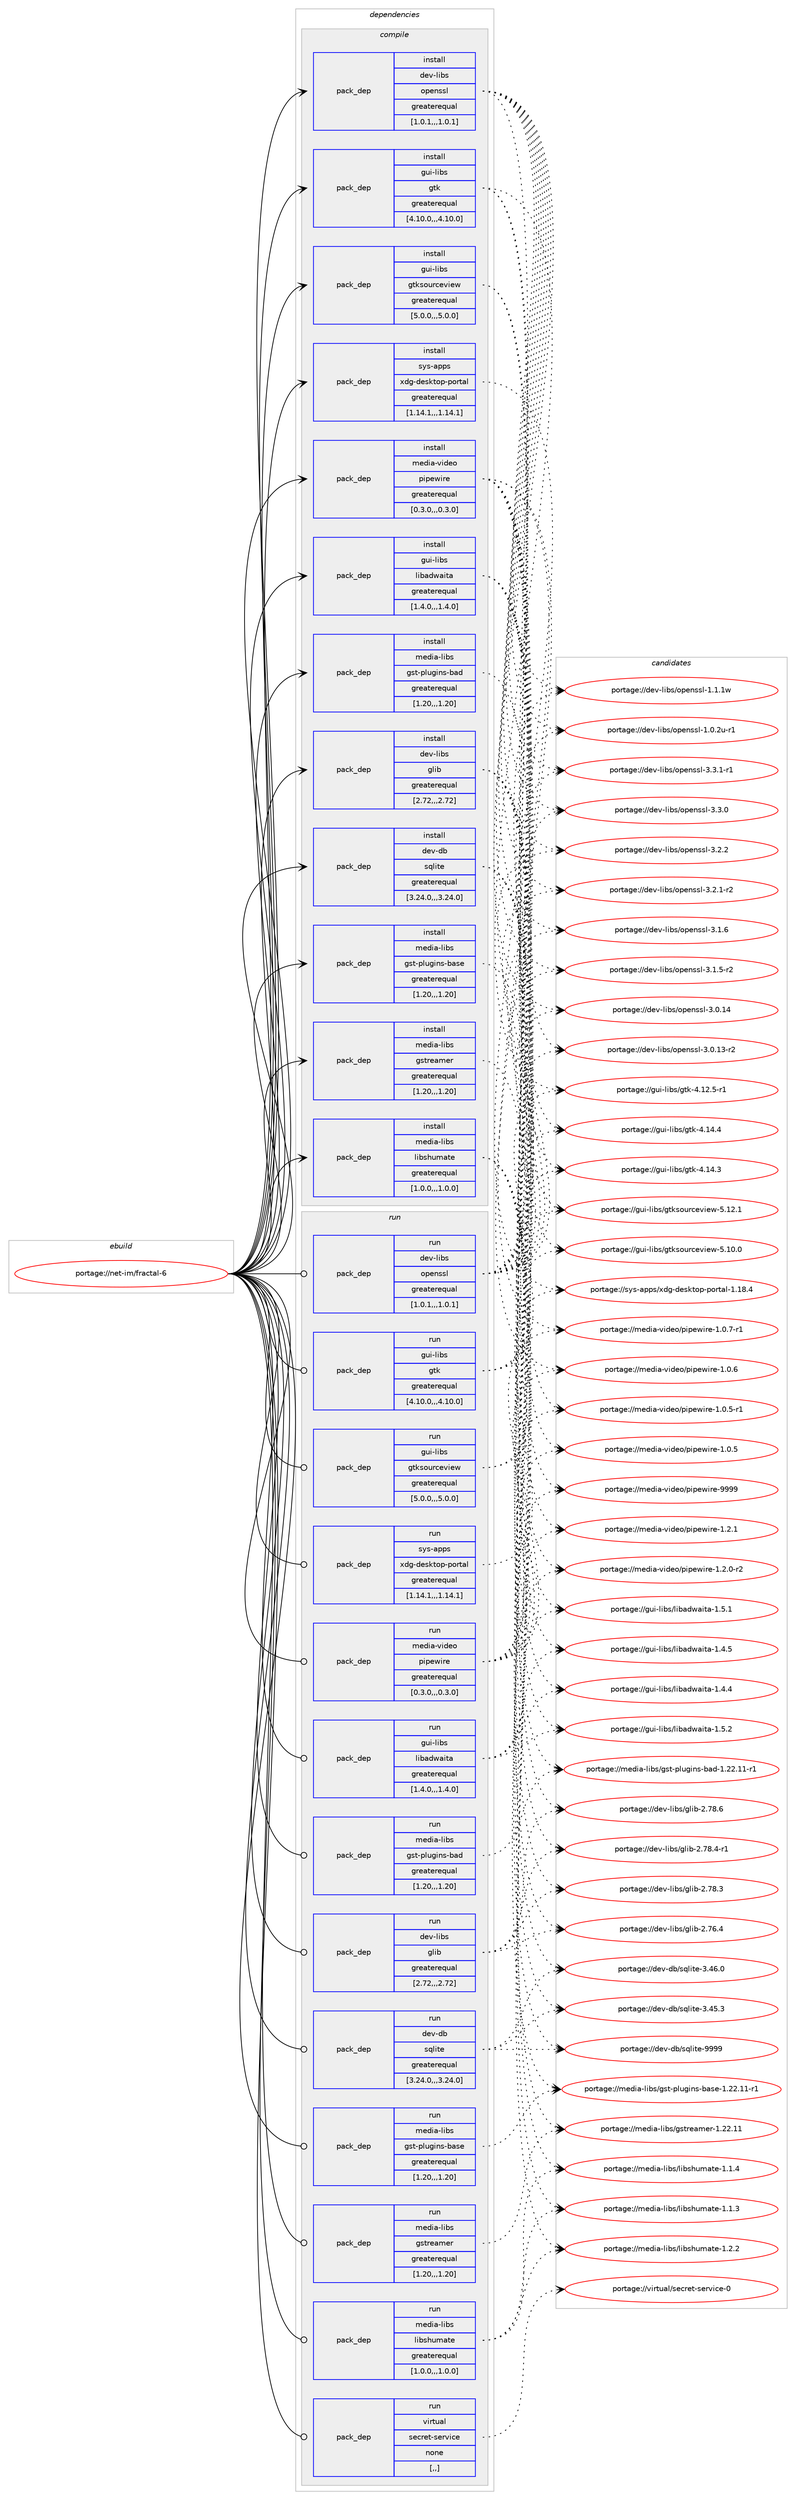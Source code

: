 digraph prolog {

# *************
# Graph options
# *************

newrank=true;
concentrate=true;
compound=true;
graph [rankdir=LR,fontname=Helvetica,fontsize=10,ranksep=1.5];#, ranksep=2.5, nodesep=0.2];
edge  [arrowhead=vee];
node  [fontname=Helvetica,fontsize=10];

# **********
# The ebuild
# **********

subgraph cluster_leftcol {
color=gray;
label=<<i>ebuild</i>>;
id [label="portage://net-im/fractal-6", color=red, width=4, href="../net-im/fractal-6.svg"];
}

# ****************
# The dependencies
# ****************

subgraph cluster_midcol {
color=gray;
label=<<i>dependencies</i>>;
subgraph cluster_compile {
fillcolor="#eeeeee";
style=filled;
label=<<i>compile</i>>;
subgraph pack257395 {
dependency351431 [label=<<TABLE BORDER="0" CELLBORDER="1" CELLSPACING="0" CELLPADDING="4" WIDTH="220"><TR><TD ROWSPAN="6" CELLPADDING="30">pack_dep</TD></TR><TR><TD WIDTH="110">install</TD></TR><TR><TD>dev-db</TD></TR><TR><TD>sqlite</TD></TR><TR><TD>greaterequal</TD></TR><TR><TD>[3.24.0,,,3.24.0]</TD></TR></TABLE>>, shape=none, color=blue];
}
id:e -> dependency351431:w [weight=20,style="solid",arrowhead="vee"];
subgraph pack257396 {
dependency351432 [label=<<TABLE BORDER="0" CELLBORDER="1" CELLSPACING="0" CELLPADDING="4" WIDTH="220"><TR><TD ROWSPAN="6" CELLPADDING="30">pack_dep</TD></TR><TR><TD WIDTH="110">install</TD></TR><TR><TD>dev-libs</TD></TR><TR><TD>glib</TD></TR><TR><TD>greaterequal</TD></TR><TR><TD>[2.72,,,2.72]</TD></TR></TABLE>>, shape=none, color=blue];
}
id:e -> dependency351432:w [weight=20,style="solid",arrowhead="vee"];
subgraph pack257397 {
dependency351433 [label=<<TABLE BORDER="0" CELLBORDER="1" CELLSPACING="0" CELLPADDING="4" WIDTH="220"><TR><TD ROWSPAN="6" CELLPADDING="30">pack_dep</TD></TR><TR><TD WIDTH="110">install</TD></TR><TR><TD>dev-libs</TD></TR><TR><TD>openssl</TD></TR><TR><TD>greaterequal</TD></TR><TR><TD>[1.0.1,,,1.0.1]</TD></TR></TABLE>>, shape=none, color=blue];
}
id:e -> dependency351433:w [weight=20,style="solid",arrowhead="vee"];
subgraph pack257398 {
dependency351434 [label=<<TABLE BORDER="0" CELLBORDER="1" CELLSPACING="0" CELLPADDING="4" WIDTH="220"><TR><TD ROWSPAN="6" CELLPADDING="30">pack_dep</TD></TR><TR><TD WIDTH="110">install</TD></TR><TR><TD>gui-libs</TD></TR><TR><TD>gtk</TD></TR><TR><TD>greaterequal</TD></TR><TR><TD>[4.10.0,,,4.10.0]</TD></TR></TABLE>>, shape=none, color=blue];
}
id:e -> dependency351434:w [weight=20,style="solid",arrowhead="vee"];
subgraph pack257399 {
dependency351435 [label=<<TABLE BORDER="0" CELLBORDER="1" CELLSPACING="0" CELLPADDING="4" WIDTH="220"><TR><TD ROWSPAN="6" CELLPADDING="30">pack_dep</TD></TR><TR><TD WIDTH="110">install</TD></TR><TR><TD>gui-libs</TD></TR><TR><TD>gtksourceview</TD></TR><TR><TD>greaterequal</TD></TR><TR><TD>[5.0.0,,,5.0.0]</TD></TR></TABLE>>, shape=none, color=blue];
}
id:e -> dependency351435:w [weight=20,style="solid",arrowhead="vee"];
subgraph pack257400 {
dependency351436 [label=<<TABLE BORDER="0" CELLBORDER="1" CELLSPACING="0" CELLPADDING="4" WIDTH="220"><TR><TD ROWSPAN="6" CELLPADDING="30">pack_dep</TD></TR><TR><TD WIDTH="110">install</TD></TR><TR><TD>gui-libs</TD></TR><TR><TD>libadwaita</TD></TR><TR><TD>greaterequal</TD></TR><TR><TD>[1.4.0,,,1.4.0]</TD></TR></TABLE>>, shape=none, color=blue];
}
id:e -> dependency351436:w [weight=20,style="solid",arrowhead="vee"];
subgraph pack257401 {
dependency351437 [label=<<TABLE BORDER="0" CELLBORDER="1" CELLSPACING="0" CELLPADDING="4" WIDTH="220"><TR><TD ROWSPAN="6" CELLPADDING="30">pack_dep</TD></TR><TR><TD WIDTH="110">install</TD></TR><TR><TD>media-libs</TD></TR><TR><TD>gst-plugins-bad</TD></TR><TR><TD>greaterequal</TD></TR><TR><TD>[1.20,,,1.20]</TD></TR></TABLE>>, shape=none, color=blue];
}
id:e -> dependency351437:w [weight=20,style="solid",arrowhead="vee"];
subgraph pack257402 {
dependency351438 [label=<<TABLE BORDER="0" CELLBORDER="1" CELLSPACING="0" CELLPADDING="4" WIDTH="220"><TR><TD ROWSPAN="6" CELLPADDING="30">pack_dep</TD></TR><TR><TD WIDTH="110">install</TD></TR><TR><TD>media-libs</TD></TR><TR><TD>gst-plugins-base</TD></TR><TR><TD>greaterequal</TD></TR><TR><TD>[1.20,,,1.20]</TD></TR></TABLE>>, shape=none, color=blue];
}
id:e -> dependency351438:w [weight=20,style="solid",arrowhead="vee"];
subgraph pack257403 {
dependency351439 [label=<<TABLE BORDER="0" CELLBORDER="1" CELLSPACING="0" CELLPADDING="4" WIDTH="220"><TR><TD ROWSPAN="6" CELLPADDING="30">pack_dep</TD></TR><TR><TD WIDTH="110">install</TD></TR><TR><TD>media-libs</TD></TR><TR><TD>gstreamer</TD></TR><TR><TD>greaterequal</TD></TR><TR><TD>[1.20,,,1.20]</TD></TR></TABLE>>, shape=none, color=blue];
}
id:e -> dependency351439:w [weight=20,style="solid",arrowhead="vee"];
subgraph pack257404 {
dependency351440 [label=<<TABLE BORDER="0" CELLBORDER="1" CELLSPACING="0" CELLPADDING="4" WIDTH="220"><TR><TD ROWSPAN="6" CELLPADDING="30">pack_dep</TD></TR><TR><TD WIDTH="110">install</TD></TR><TR><TD>media-libs</TD></TR><TR><TD>libshumate</TD></TR><TR><TD>greaterequal</TD></TR><TR><TD>[1.0.0,,,1.0.0]</TD></TR></TABLE>>, shape=none, color=blue];
}
id:e -> dependency351440:w [weight=20,style="solid",arrowhead="vee"];
subgraph pack257405 {
dependency351441 [label=<<TABLE BORDER="0" CELLBORDER="1" CELLSPACING="0" CELLPADDING="4" WIDTH="220"><TR><TD ROWSPAN="6" CELLPADDING="30">pack_dep</TD></TR><TR><TD WIDTH="110">install</TD></TR><TR><TD>media-video</TD></TR><TR><TD>pipewire</TD></TR><TR><TD>greaterequal</TD></TR><TR><TD>[0.3.0,,,0.3.0]</TD></TR></TABLE>>, shape=none, color=blue];
}
id:e -> dependency351441:w [weight=20,style="solid",arrowhead="vee"];
subgraph pack257406 {
dependency351442 [label=<<TABLE BORDER="0" CELLBORDER="1" CELLSPACING="0" CELLPADDING="4" WIDTH="220"><TR><TD ROWSPAN="6" CELLPADDING="30">pack_dep</TD></TR><TR><TD WIDTH="110">install</TD></TR><TR><TD>sys-apps</TD></TR><TR><TD>xdg-desktop-portal</TD></TR><TR><TD>greaterequal</TD></TR><TR><TD>[1.14.1,,,1.14.1]</TD></TR></TABLE>>, shape=none, color=blue];
}
id:e -> dependency351442:w [weight=20,style="solid",arrowhead="vee"];
}
subgraph cluster_compileandrun {
fillcolor="#eeeeee";
style=filled;
label=<<i>compile and run</i>>;
}
subgraph cluster_run {
fillcolor="#eeeeee";
style=filled;
label=<<i>run</i>>;
subgraph pack257407 {
dependency351443 [label=<<TABLE BORDER="0" CELLBORDER="1" CELLSPACING="0" CELLPADDING="4" WIDTH="220"><TR><TD ROWSPAN="6" CELLPADDING="30">pack_dep</TD></TR><TR><TD WIDTH="110">run</TD></TR><TR><TD>dev-db</TD></TR><TR><TD>sqlite</TD></TR><TR><TD>greaterequal</TD></TR><TR><TD>[3.24.0,,,3.24.0]</TD></TR></TABLE>>, shape=none, color=blue];
}
id:e -> dependency351443:w [weight=20,style="solid",arrowhead="odot"];
subgraph pack257408 {
dependency351444 [label=<<TABLE BORDER="0" CELLBORDER="1" CELLSPACING="0" CELLPADDING="4" WIDTH="220"><TR><TD ROWSPAN="6" CELLPADDING="30">pack_dep</TD></TR><TR><TD WIDTH="110">run</TD></TR><TR><TD>dev-libs</TD></TR><TR><TD>glib</TD></TR><TR><TD>greaterequal</TD></TR><TR><TD>[2.72,,,2.72]</TD></TR></TABLE>>, shape=none, color=blue];
}
id:e -> dependency351444:w [weight=20,style="solid",arrowhead="odot"];
subgraph pack257409 {
dependency351445 [label=<<TABLE BORDER="0" CELLBORDER="1" CELLSPACING="0" CELLPADDING="4" WIDTH="220"><TR><TD ROWSPAN="6" CELLPADDING="30">pack_dep</TD></TR><TR><TD WIDTH="110">run</TD></TR><TR><TD>dev-libs</TD></TR><TR><TD>openssl</TD></TR><TR><TD>greaterequal</TD></TR><TR><TD>[1.0.1,,,1.0.1]</TD></TR></TABLE>>, shape=none, color=blue];
}
id:e -> dependency351445:w [weight=20,style="solid",arrowhead="odot"];
subgraph pack257410 {
dependency351446 [label=<<TABLE BORDER="0" CELLBORDER="1" CELLSPACING="0" CELLPADDING="4" WIDTH="220"><TR><TD ROWSPAN="6" CELLPADDING="30">pack_dep</TD></TR><TR><TD WIDTH="110">run</TD></TR><TR><TD>gui-libs</TD></TR><TR><TD>gtk</TD></TR><TR><TD>greaterequal</TD></TR><TR><TD>[4.10.0,,,4.10.0]</TD></TR></TABLE>>, shape=none, color=blue];
}
id:e -> dependency351446:w [weight=20,style="solid",arrowhead="odot"];
subgraph pack257411 {
dependency351447 [label=<<TABLE BORDER="0" CELLBORDER="1" CELLSPACING="0" CELLPADDING="4" WIDTH="220"><TR><TD ROWSPAN="6" CELLPADDING="30">pack_dep</TD></TR><TR><TD WIDTH="110">run</TD></TR><TR><TD>gui-libs</TD></TR><TR><TD>gtksourceview</TD></TR><TR><TD>greaterequal</TD></TR><TR><TD>[5.0.0,,,5.0.0]</TD></TR></TABLE>>, shape=none, color=blue];
}
id:e -> dependency351447:w [weight=20,style="solid",arrowhead="odot"];
subgraph pack257412 {
dependency351448 [label=<<TABLE BORDER="0" CELLBORDER="1" CELLSPACING="0" CELLPADDING="4" WIDTH="220"><TR><TD ROWSPAN="6" CELLPADDING="30">pack_dep</TD></TR><TR><TD WIDTH="110">run</TD></TR><TR><TD>gui-libs</TD></TR><TR><TD>libadwaita</TD></TR><TR><TD>greaterequal</TD></TR><TR><TD>[1.4.0,,,1.4.0]</TD></TR></TABLE>>, shape=none, color=blue];
}
id:e -> dependency351448:w [weight=20,style="solid",arrowhead="odot"];
subgraph pack257413 {
dependency351449 [label=<<TABLE BORDER="0" CELLBORDER="1" CELLSPACING="0" CELLPADDING="4" WIDTH="220"><TR><TD ROWSPAN="6" CELLPADDING="30">pack_dep</TD></TR><TR><TD WIDTH="110">run</TD></TR><TR><TD>media-libs</TD></TR><TR><TD>gst-plugins-bad</TD></TR><TR><TD>greaterequal</TD></TR><TR><TD>[1.20,,,1.20]</TD></TR></TABLE>>, shape=none, color=blue];
}
id:e -> dependency351449:w [weight=20,style="solid",arrowhead="odot"];
subgraph pack257414 {
dependency351450 [label=<<TABLE BORDER="0" CELLBORDER="1" CELLSPACING="0" CELLPADDING="4" WIDTH="220"><TR><TD ROWSPAN="6" CELLPADDING="30">pack_dep</TD></TR><TR><TD WIDTH="110">run</TD></TR><TR><TD>media-libs</TD></TR><TR><TD>gst-plugins-base</TD></TR><TR><TD>greaterequal</TD></TR><TR><TD>[1.20,,,1.20]</TD></TR></TABLE>>, shape=none, color=blue];
}
id:e -> dependency351450:w [weight=20,style="solid",arrowhead="odot"];
subgraph pack257415 {
dependency351451 [label=<<TABLE BORDER="0" CELLBORDER="1" CELLSPACING="0" CELLPADDING="4" WIDTH="220"><TR><TD ROWSPAN="6" CELLPADDING="30">pack_dep</TD></TR><TR><TD WIDTH="110">run</TD></TR><TR><TD>media-libs</TD></TR><TR><TD>gstreamer</TD></TR><TR><TD>greaterequal</TD></TR><TR><TD>[1.20,,,1.20]</TD></TR></TABLE>>, shape=none, color=blue];
}
id:e -> dependency351451:w [weight=20,style="solid",arrowhead="odot"];
subgraph pack257416 {
dependency351452 [label=<<TABLE BORDER="0" CELLBORDER="1" CELLSPACING="0" CELLPADDING="4" WIDTH="220"><TR><TD ROWSPAN="6" CELLPADDING="30">pack_dep</TD></TR><TR><TD WIDTH="110">run</TD></TR><TR><TD>media-libs</TD></TR><TR><TD>libshumate</TD></TR><TR><TD>greaterequal</TD></TR><TR><TD>[1.0.0,,,1.0.0]</TD></TR></TABLE>>, shape=none, color=blue];
}
id:e -> dependency351452:w [weight=20,style="solid",arrowhead="odot"];
subgraph pack257417 {
dependency351453 [label=<<TABLE BORDER="0" CELLBORDER="1" CELLSPACING="0" CELLPADDING="4" WIDTH="220"><TR><TD ROWSPAN="6" CELLPADDING="30">pack_dep</TD></TR><TR><TD WIDTH="110">run</TD></TR><TR><TD>media-video</TD></TR><TR><TD>pipewire</TD></TR><TR><TD>greaterequal</TD></TR><TR><TD>[0.3.0,,,0.3.0]</TD></TR></TABLE>>, shape=none, color=blue];
}
id:e -> dependency351453:w [weight=20,style="solid",arrowhead="odot"];
subgraph pack257418 {
dependency351454 [label=<<TABLE BORDER="0" CELLBORDER="1" CELLSPACING="0" CELLPADDING="4" WIDTH="220"><TR><TD ROWSPAN="6" CELLPADDING="30">pack_dep</TD></TR><TR><TD WIDTH="110">run</TD></TR><TR><TD>sys-apps</TD></TR><TR><TD>xdg-desktop-portal</TD></TR><TR><TD>greaterequal</TD></TR><TR><TD>[1.14.1,,,1.14.1]</TD></TR></TABLE>>, shape=none, color=blue];
}
id:e -> dependency351454:w [weight=20,style="solid",arrowhead="odot"];
subgraph pack257419 {
dependency351455 [label=<<TABLE BORDER="0" CELLBORDER="1" CELLSPACING="0" CELLPADDING="4" WIDTH="220"><TR><TD ROWSPAN="6" CELLPADDING="30">pack_dep</TD></TR><TR><TD WIDTH="110">run</TD></TR><TR><TD>virtual</TD></TR><TR><TD>secret-service</TD></TR><TR><TD>none</TD></TR><TR><TD>[,,]</TD></TR></TABLE>>, shape=none, color=blue];
}
id:e -> dependency351455:w [weight=20,style="solid",arrowhead="odot"];
}
}

# **************
# The candidates
# **************

subgraph cluster_choices {
rank=same;
color=gray;
label=<<i>candidates</i>>;

subgraph choice257395 {
color=black;
nodesep=1;
choice1001011184510098471151131081051161014557575757 [label="portage://dev-db/sqlite-9999", color=red, width=4,href="../dev-db/sqlite-9999.svg"];
choice10010111845100984711511310810511610145514652544648 [label="portage://dev-db/sqlite-3.46.0", color=red, width=4,href="../dev-db/sqlite-3.46.0.svg"];
choice10010111845100984711511310810511610145514652534651 [label="portage://dev-db/sqlite-3.45.3", color=red, width=4,href="../dev-db/sqlite-3.45.3.svg"];
dependency351431:e -> choice1001011184510098471151131081051161014557575757:w [style=dotted,weight="100"];
dependency351431:e -> choice10010111845100984711511310810511610145514652544648:w [style=dotted,weight="100"];
dependency351431:e -> choice10010111845100984711511310810511610145514652534651:w [style=dotted,weight="100"];
}
subgraph choice257396 {
color=black;
nodesep=1;
choice1001011184510810598115471031081059845504655564654 [label="portage://dev-libs/glib-2.78.6", color=red, width=4,href="../dev-libs/glib-2.78.6.svg"];
choice10010111845108105981154710310810598455046555646524511449 [label="portage://dev-libs/glib-2.78.4-r1", color=red, width=4,href="../dev-libs/glib-2.78.4-r1.svg"];
choice1001011184510810598115471031081059845504655564651 [label="portage://dev-libs/glib-2.78.3", color=red, width=4,href="../dev-libs/glib-2.78.3.svg"];
choice1001011184510810598115471031081059845504655544652 [label="portage://dev-libs/glib-2.76.4", color=red, width=4,href="../dev-libs/glib-2.76.4.svg"];
dependency351432:e -> choice1001011184510810598115471031081059845504655564654:w [style=dotted,weight="100"];
dependency351432:e -> choice10010111845108105981154710310810598455046555646524511449:w [style=dotted,weight="100"];
dependency351432:e -> choice1001011184510810598115471031081059845504655564651:w [style=dotted,weight="100"];
dependency351432:e -> choice1001011184510810598115471031081059845504655544652:w [style=dotted,weight="100"];
}
subgraph choice257397 {
color=black;
nodesep=1;
choice1001011184510810598115471111121011101151151084551465146494511449 [label="portage://dev-libs/openssl-3.3.1-r1", color=red, width=4,href="../dev-libs/openssl-3.3.1-r1.svg"];
choice100101118451081059811547111112101110115115108455146514648 [label="portage://dev-libs/openssl-3.3.0", color=red, width=4,href="../dev-libs/openssl-3.3.0.svg"];
choice100101118451081059811547111112101110115115108455146504650 [label="portage://dev-libs/openssl-3.2.2", color=red, width=4,href="../dev-libs/openssl-3.2.2.svg"];
choice1001011184510810598115471111121011101151151084551465046494511450 [label="portage://dev-libs/openssl-3.2.1-r2", color=red, width=4,href="../dev-libs/openssl-3.2.1-r2.svg"];
choice100101118451081059811547111112101110115115108455146494654 [label="portage://dev-libs/openssl-3.1.6", color=red, width=4,href="../dev-libs/openssl-3.1.6.svg"];
choice1001011184510810598115471111121011101151151084551464946534511450 [label="portage://dev-libs/openssl-3.1.5-r2", color=red, width=4,href="../dev-libs/openssl-3.1.5-r2.svg"];
choice10010111845108105981154711111210111011511510845514648464952 [label="portage://dev-libs/openssl-3.0.14", color=red, width=4,href="../dev-libs/openssl-3.0.14.svg"];
choice100101118451081059811547111112101110115115108455146484649514511450 [label="portage://dev-libs/openssl-3.0.13-r2", color=red, width=4,href="../dev-libs/openssl-3.0.13-r2.svg"];
choice100101118451081059811547111112101110115115108454946494649119 [label="portage://dev-libs/openssl-1.1.1w", color=red, width=4,href="../dev-libs/openssl-1.1.1w.svg"];
choice1001011184510810598115471111121011101151151084549464846501174511449 [label="portage://dev-libs/openssl-1.0.2u-r1", color=red, width=4,href="../dev-libs/openssl-1.0.2u-r1.svg"];
dependency351433:e -> choice1001011184510810598115471111121011101151151084551465146494511449:w [style=dotted,weight="100"];
dependency351433:e -> choice100101118451081059811547111112101110115115108455146514648:w [style=dotted,weight="100"];
dependency351433:e -> choice100101118451081059811547111112101110115115108455146504650:w [style=dotted,weight="100"];
dependency351433:e -> choice1001011184510810598115471111121011101151151084551465046494511450:w [style=dotted,weight="100"];
dependency351433:e -> choice100101118451081059811547111112101110115115108455146494654:w [style=dotted,weight="100"];
dependency351433:e -> choice1001011184510810598115471111121011101151151084551464946534511450:w [style=dotted,weight="100"];
dependency351433:e -> choice10010111845108105981154711111210111011511510845514648464952:w [style=dotted,weight="100"];
dependency351433:e -> choice100101118451081059811547111112101110115115108455146484649514511450:w [style=dotted,weight="100"];
dependency351433:e -> choice100101118451081059811547111112101110115115108454946494649119:w [style=dotted,weight="100"];
dependency351433:e -> choice1001011184510810598115471111121011101151151084549464846501174511449:w [style=dotted,weight="100"];
}
subgraph choice257398 {
color=black;
nodesep=1;
choice10311710545108105981154710311610745524649524652 [label="portage://gui-libs/gtk-4.14.4", color=red, width=4,href="../gui-libs/gtk-4.14.4.svg"];
choice10311710545108105981154710311610745524649524651 [label="portage://gui-libs/gtk-4.14.3", color=red, width=4,href="../gui-libs/gtk-4.14.3.svg"];
choice103117105451081059811547103116107455246495046534511449 [label="portage://gui-libs/gtk-4.12.5-r1", color=red, width=4,href="../gui-libs/gtk-4.12.5-r1.svg"];
dependency351434:e -> choice10311710545108105981154710311610745524649524652:w [style=dotted,weight="100"];
dependency351434:e -> choice10311710545108105981154710311610745524649524651:w [style=dotted,weight="100"];
dependency351434:e -> choice103117105451081059811547103116107455246495046534511449:w [style=dotted,weight="100"];
}
subgraph choice257399 {
color=black;
nodesep=1;
choice1031171054510810598115471031161071151111171149910111810510111945534649504649 [label="portage://gui-libs/gtksourceview-5.12.1", color=red, width=4,href="../gui-libs/gtksourceview-5.12.1.svg"];
choice1031171054510810598115471031161071151111171149910111810510111945534649484648 [label="portage://gui-libs/gtksourceview-5.10.0", color=red, width=4,href="../gui-libs/gtksourceview-5.10.0.svg"];
dependency351435:e -> choice1031171054510810598115471031161071151111171149910111810510111945534649504649:w [style=dotted,weight="100"];
dependency351435:e -> choice1031171054510810598115471031161071151111171149910111810510111945534649484648:w [style=dotted,weight="100"];
}
subgraph choice257400 {
color=black;
nodesep=1;
choice10311710545108105981154710810598971001199710511697454946534650 [label="portage://gui-libs/libadwaita-1.5.2", color=red, width=4,href="../gui-libs/libadwaita-1.5.2.svg"];
choice10311710545108105981154710810598971001199710511697454946534649 [label="portage://gui-libs/libadwaita-1.5.1", color=red, width=4,href="../gui-libs/libadwaita-1.5.1.svg"];
choice10311710545108105981154710810598971001199710511697454946524653 [label="portage://gui-libs/libadwaita-1.4.5", color=red, width=4,href="../gui-libs/libadwaita-1.4.5.svg"];
choice10311710545108105981154710810598971001199710511697454946524652 [label="portage://gui-libs/libadwaita-1.4.4", color=red, width=4,href="../gui-libs/libadwaita-1.4.4.svg"];
dependency351436:e -> choice10311710545108105981154710810598971001199710511697454946534650:w [style=dotted,weight="100"];
dependency351436:e -> choice10311710545108105981154710810598971001199710511697454946534649:w [style=dotted,weight="100"];
dependency351436:e -> choice10311710545108105981154710810598971001199710511697454946524653:w [style=dotted,weight="100"];
dependency351436:e -> choice10311710545108105981154710810598971001199710511697454946524652:w [style=dotted,weight="100"];
}
subgraph choice257401 {
color=black;
nodesep=1;
choice109101100105974510810598115471031151164511210811710310511011545989710045494650504649494511449 [label="portage://media-libs/gst-plugins-bad-1.22.11-r1", color=red, width=4,href="../media-libs/gst-plugins-bad-1.22.11-r1.svg"];
dependency351437:e -> choice109101100105974510810598115471031151164511210811710310511011545989710045494650504649494511449:w [style=dotted,weight="100"];
}
subgraph choice257402 {
color=black;
nodesep=1;
choice109101100105974510810598115471031151164511210811710310511011545989711510145494650504649494511449 [label="portage://media-libs/gst-plugins-base-1.22.11-r1", color=red, width=4,href="../media-libs/gst-plugins-base-1.22.11-r1.svg"];
dependency351438:e -> choice109101100105974510810598115471031151164511210811710310511011545989711510145494650504649494511449:w [style=dotted,weight="100"];
}
subgraph choice257403 {
color=black;
nodesep=1;
choice10910110010597451081059811547103115116114101971091011144549465050464949 [label="portage://media-libs/gstreamer-1.22.11", color=red, width=4,href="../media-libs/gstreamer-1.22.11.svg"];
dependency351439:e -> choice10910110010597451081059811547103115116114101971091011144549465050464949:w [style=dotted,weight="100"];
}
subgraph choice257404 {
color=black;
nodesep=1;
choice109101100105974510810598115471081059811510411710997116101454946504650 [label="portage://media-libs/libshumate-1.2.2", color=red, width=4,href="../media-libs/libshumate-1.2.2.svg"];
choice109101100105974510810598115471081059811510411710997116101454946494652 [label="portage://media-libs/libshumate-1.1.4", color=red, width=4,href="../media-libs/libshumate-1.1.4.svg"];
choice109101100105974510810598115471081059811510411710997116101454946494651 [label="portage://media-libs/libshumate-1.1.3", color=red, width=4,href="../media-libs/libshumate-1.1.3.svg"];
dependency351440:e -> choice109101100105974510810598115471081059811510411710997116101454946504650:w [style=dotted,weight="100"];
dependency351440:e -> choice109101100105974510810598115471081059811510411710997116101454946494652:w [style=dotted,weight="100"];
dependency351440:e -> choice109101100105974510810598115471081059811510411710997116101454946494651:w [style=dotted,weight="100"];
}
subgraph choice257405 {
color=black;
nodesep=1;
choice1091011001059745118105100101111471121051121011191051141014557575757 [label="portage://media-video/pipewire-9999", color=red, width=4,href="../media-video/pipewire-9999.svg"];
choice109101100105974511810510010111147112105112101119105114101454946504649 [label="portage://media-video/pipewire-1.2.1", color=red, width=4,href="../media-video/pipewire-1.2.1.svg"];
choice1091011001059745118105100101111471121051121011191051141014549465046484511450 [label="portage://media-video/pipewire-1.2.0-r2", color=red, width=4,href="../media-video/pipewire-1.2.0-r2.svg"];
choice1091011001059745118105100101111471121051121011191051141014549464846554511449 [label="portage://media-video/pipewire-1.0.7-r1", color=red, width=4,href="../media-video/pipewire-1.0.7-r1.svg"];
choice109101100105974511810510010111147112105112101119105114101454946484654 [label="portage://media-video/pipewire-1.0.6", color=red, width=4,href="../media-video/pipewire-1.0.6.svg"];
choice1091011001059745118105100101111471121051121011191051141014549464846534511449 [label="portage://media-video/pipewire-1.0.5-r1", color=red, width=4,href="../media-video/pipewire-1.0.5-r1.svg"];
choice109101100105974511810510010111147112105112101119105114101454946484653 [label="portage://media-video/pipewire-1.0.5", color=red, width=4,href="../media-video/pipewire-1.0.5.svg"];
dependency351441:e -> choice1091011001059745118105100101111471121051121011191051141014557575757:w [style=dotted,weight="100"];
dependency351441:e -> choice109101100105974511810510010111147112105112101119105114101454946504649:w [style=dotted,weight="100"];
dependency351441:e -> choice1091011001059745118105100101111471121051121011191051141014549465046484511450:w [style=dotted,weight="100"];
dependency351441:e -> choice1091011001059745118105100101111471121051121011191051141014549464846554511449:w [style=dotted,weight="100"];
dependency351441:e -> choice109101100105974511810510010111147112105112101119105114101454946484654:w [style=dotted,weight="100"];
dependency351441:e -> choice1091011001059745118105100101111471121051121011191051141014549464846534511449:w [style=dotted,weight="100"];
dependency351441:e -> choice109101100105974511810510010111147112105112101119105114101454946484653:w [style=dotted,weight="100"];
}
subgraph choice257406 {
color=black;
nodesep=1;
choice11512111545971121121154712010010345100101115107116111112451121111141169710845494649564652 [label="portage://sys-apps/xdg-desktop-portal-1.18.4", color=red, width=4,href="../sys-apps/xdg-desktop-portal-1.18.4.svg"];
dependency351442:e -> choice11512111545971121121154712010010345100101115107116111112451121111141169710845494649564652:w [style=dotted,weight="100"];
}
subgraph choice257407 {
color=black;
nodesep=1;
choice1001011184510098471151131081051161014557575757 [label="portage://dev-db/sqlite-9999", color=red, width=4,href="../dev-db/sqlite-9999.svg"];
choice10010111845100984711511310810511610145514652544648 [label="portage://dev-db/sqlite-3.46.0", color=red, width=4,href="../dev-db/sqlite-3.46.0.svg"];
choice10010111845100984711511310810511610145514652534651 [label="portage://dev-db/sqlite-3.45.3", color=red, width=4,href="../dev-db/sqlite-3.45.3.svg"];
dependency351443:e -> choice1001011184510098471151131081051161014557575757:w [style=dotted,weight="100"];
dependency351443:e -> choice10010111845100984711511310810511610145514652544648:w [style=dotted,weight="100"];
dependency351443:e -> choice10010111845100984711511310810511610145514652534651:w [style=dotted,weight="100"];
}
subgraph choice257408 {
color=black;
nodesep=1;
choice1001011184510810598115471031081059845504655564654 [label="portage://dev-libs/glib-2.78.6", color=red, width=4,href="../dev-libs/glib-2.78.6.svg"];
choice10010111845108105981154710310810598455046555646524511449 [label="portage://dev-libs/glib-2.78.4-r1", color=red, width=4,href="../dev-libs/glib-2.78.4-r1.svg"];
choice1001011184510810598115471031081059845504655564651 [label="portage://dev-libs/glib-2.78.3", color=red, width=4,href="../dev-libs/glib-2.78.3.svg"];
choice1001011184510810598115471031081059845504655544652 [label="portage://dev-libs/glib-2.76.4", color=red, width=4,href="../dev-libs/glib-2.76.4.svg"];
dependency351444:e -> choice1001011184510810598115471031081059845504655564654:w [style=dotted,weight="100"];
dependency351444:e -> choice10010111845108105981154710310810598455046555646524511449:w [style=dotted,weight="100"];
dependency351444:e -> choice1001011184510810598115471031081059845504655564651:w [style=dotted,weight="100"];
dependency351444:e -> choice1001011184510810598115471031081059845504655544652:w [style=dotted,weight="100"];
}
subgraph choice257409 {
color=black;
nodesep=1;
choice1001011184510810598115471111121011101151151084551465146494511449 [label="portage://dev-libs/openssl-3.3.1-r1", color=red, width=4,href="../dev-libs/openssl-3.3.1-r1.svg"];
choice100101118451081059811547111112101110115115108455146514648 [label="portage://dev-libs/openssl-3.3.0", color=red, width=4,href="../dev-libs/openssl-3.3.0.svg"];
choice100101118451081059811547111112101110115115108455146504650 [label="portage://dev-libs/openssl-3.2.2", color=red, width=4,href="../dev-libs/openssl-3.2.2.svg"];
choice1001011184510810598115471111121011101151151084551465046494511450 [label="portage://dev-libs/openssl-3.2.1-r2", color=red, width=4,href="../dev-libs/openssl-3.2.1-r2.svg"];
choice100101118451081059811547111112101110115115108455146494654 [label="portage://dev-libs/openssl-3.1.6", color=red, width=4,href="../dev-libs/openssl-3.1.6.svg"];
choice1001011184510810598115471111121011101151151084551464946534511450 [label="portage://dev-libs/openssl-3.1.5-r2", color=red, width=4,href="../dev-libs/openssl-3.1.5-r2.svg"];
choice10010111845108105981154711111210111011511510845514648464952 [label="portage://dev-libs/openssl-3.0.14", color=red, width=4,href="../dev-libs/openssl-3.0.14.svg"];
choice100101118451081059811547111112101110115115108455146484649514511450 [label="portage://dev-libs/openssl-3.0.13-r2", color=red, width=4,href="../dev-libs/openssl-3.0.13-r2.svg"];
choice100101118451081059811547111112101110115115108454946494649119 [label="portage://dev-libs/openssl-1.1.1w", color=red, width=4,href="../dev-libs/openssl-1.1.1w.svg"];
choice1001011184510810598115471111121011101151151084549464846501174511449 [label="portage://dev-libs/openssl-1.0.2u-r1", color=red, width=4,href="../dev-libs/openssl-1.0.2u-r1.svg"];
dependency351445:e -> choice1001011184510810598115471111121011101151151084551465146494511449:w [style=dotted,weight="100"];
dependency351445:e -> choice100101118451081059811547111112101110115115108455146514648:w [style=dotted,weight="100"];
dependency351445:e -> choice100101118451081059811547111112101110115115108455146504650:w [style=dotted,weight="100"];
dependency351445:e -> choice1001011184510810598115471111121011101151151084551465046494511450:w [style=dotted,weight="100"];
dependency351445:e -> choice100101118451081059811547111112101110115115108455146494654:w [style=dotted,weight="100"];
dependency351445:e -> choice1001011184510810598115471111121011101151151084551464946534511450:w [style=dotted,weight="100"];
dependency351445:e -> choice10010111845108105981154711111210111011511510845514648464952:w [style=dotted,weight="100"];
dependency351445:e -> choice100101118451081059811547111112101110115115108455146484649514511450:w [style=dotted,weight="100"];
dependency351445:e -> choice100101118451081059811547111112101110115115108454946494649119:w [style=dotted,weight="100"];
dependency351445:e -> choice1001011184510810598115471111121011101151151084549464846501174511449:w [style=dotted,weight="100"];
}
subgraph choice257410 {
color=black;
nodesep=1;
choice10311710545108105981154710311610745524649524652 [label="portage://gui-libs/gtk-4.14.4", color=red, width=4,href="../gui-libs/gtk-4.14.4.svg"];
choice10311710545108105981154710311610745524649524651 [label="portage://gui-libs/gtk-4.14.3", color=red, width=4,href="../gui-libs/gtk-4.14.3.svg"];
choice103117105451081059811547103116107455246495046534511449 [label="portage://gui-libs/gtk-4.12.5-r1", color=red, width=4,href="../gui-libs/gtk-4.12.5-r1.svg"];
dependency351446:e -> choice10311710545108105981154710311610745524649524652:w [style=dotted,weight="100"];
dependency351446:e -> choice10311710545108105981154710311610745524649524651:w [style=dotted,weight="100"];
dependency351446:e -> choice103117105451081059811547103116107455246495046534511449:w [style=dotted,weight="100"];
}
subgraph choice257411 {
color=black;
nodesep=1;
choice1031171054510810598115471031161071151111171149910111810510111945534649504649 [label="portage://gui-libs/gtksourceview-5.12.1", color=red, width=4,href="../gui-libs/gtksourceview-5.12.1.svg"];
choice1031171054510810598115471031161071151111171149910111810510111945534649484648 [label="portage://gui-libs/gtksourceview-5.10.0", color=red, width=4,href="../gui-libs/gtksourceview-5.10.0.svg"];
dependency351447:e -> choice1031171054510810598115471031161071151111171149910111810510111945534649504649:w [style=dotted,weight="100"];
dependency351447:e -> choice1031171054510810598115471031161071151111171149910111810510111945534649484648:w [style=dotted,weight="100"];
}
subgraph choice257412 {
color=black;
nodesep=1;
choice10311710545108105981154710810598971001199710511697454946534650 [label="portage://gui-libs/libadwaita-1.5.2", color=red, width=4,href="../gui-libs/libadwaita-1.5.2.svg"];
choice10311710545108105981154710810598971001199710511697454946534649 [label="portage://gui-libs/libadwaita-1.5.1", color=red, width=4,href="../gui-libs/libadwaita-1.5.1.svg"];
choice10311710545108105981154710810598971001199710511697454946524653 [label="portage://gui-libs/libadwaita-1.4.5", color=red, width=4,href="../gui-libs/libadwaita-1.4.5.svg"];
choice10311710545108105981154710810598971001199710511697454946524652 [label="portage://gui-libs/libadwaita-1.4.4", color=red, width=4,href="../gui-libs/libadwaita-1.4.4.svg"];
dependency351448:e -> choice10311710545108105981154710810598971001199710511697454946534650:w [style=dotted,weight="100"];
dependency351448:e -> choice10311710545108105981154710810598971001199710511697454946534649:w [style=dotted,weight="100"];
dependency351448:e -> choice10311710545108105981154710810598971001199710511697454946524653:w [style=dotted,weight="100"];
dependency351448:e -> choice10311710545108105981154710810598971001199710511697454946524652:w [style=dotted,weight="100"];
}
subgraph choice257413 {
color=black;
nodesep=1;
choice109101100105974510810598115471031151164511210811710310511011545989710045494650504649494511449 [label="portage://media-libs/gst-plugins-bad-1.22.11-r1", color=red, width=4,href="../media-libs/gst-plugins-bad-1.22.11-r1.svg"];
dependency351449:e -> choice109101100105974510810598115471031151164511210811710310511011545989710045494650504649494511449:w [style=dotted,weight="100"];
}
subgraph choice257414 {
color=black;
nodesep=1;
choice109101100105974510810598115471031151164511210811710310511011545989711510145494650504649494511449 [label="portage://media-libs/gst-plugins-base-1.22.11-r1", color=red, width=4,href="../media-libs/gst-plugins-base-1.22.11-r1.svg"];
dependency351450:e -> choice109101100105974510810598115471031151164511210811710310511011545989711510145494650504649494511449:w [style=dotted,weight="100"];
}
subgraph choice257415 {
color=black;
nodesep=1;
choice10910110010597451081059811547103115116114101971091011144549465050464949 [label="portage://media-libs/gstreamer-1.22.11", color=red, width=4,href="../media-libs/gstreamer-1.22.11.svg"];
dependency351451:e -> choice10910110010597451081059811547103115116114101971091011144549465050464949:w [style=dotted,weight="100"];
}
subgraph choice257416 {
color=black;
nodesep=1;
choice109101100105974510810598115471081059811510411710997116101454946504650 [label="portage://media-libs/libshumate-1.2.2", color=red, width=4,href="../media-libs/libshumate-1.2.2.svg"];
choice109101100105974510810598115471081059811510411710997116101454946494652 [label="portage://media-libs/libshumate-1.1.4", color=red, width=4,href="../media-libs/libshumate-1.1.4.svg"];
choice109101100105974510810598115471081059811510411710997116101454946494651 [label="portage://media-libs/libshumate-1.1.3", color=red, width=4,href="../media-libs/libshumate-1.1.3.svg"];
dependency351452:e -> choice109101100105974510810598115471081059811510411710997116101454946504650:w [style=dotted,weight="100"];
dependency351452:e -> choice109101100105974510810598115471081059811510411710997116101454946494652:w [style=dotted,weight="100"];
dependency351452:e -> choice109101100105974510810598115471081059811510411710997116101454946494651:w [style=dotted,weight="100"];
}
subgraph choice257417 {
color=black;
nodesep=1;
choice1091011001059745118105100101111471121051121011191051141014557575757 [label="portage://media-video/pipewire-9999", color=red, width=4,href="../media-video/pipewire-9999.svg"];
choice109101100105974511810510010111147112105112101119105114101454946504649 [label="portage://media-video/pipewire-1.2.1", color=red, width=4,href="../media-video/pipewire-1.2.1.svg"];
choice1091011001059745118105100101111471121051121011191051141014549465046484511450 [label="portage://media-video/pipewire-1.2.0-r2", color=red, width=4,href="../media-video/pipewire-1.2.0-r2.svg"];
choice1091011001059745118105100101111471121051121011191051141014549464846554511449 [label="portage://media-video/pipewire-1.0.7-r1", color=red, width=4,href="../media-video/pipewire-1.0.7-r1.svg"];
choice109101100105974511810510010111147112105112101119105114101454946484654 [label="portage://media-video/pipewire-1.0.6", color=red, width=4,href="../media-video/pipewire-1.0.6.svg"];
choice1091011001059745118105100101111471121051121011191051141014549464846534511449 [label="portage://media-video/pipewire-1.0.5-r1", color=red, width=4,href="../media-video/pipewire-1.0.5-r1.svg"];
choice109101100105974511810510010111147112105112101119105114101454946484653 [label="portage://media-video/pipewire-1.0.5", color=red, width=4,href="../media-video/pipewire-1.0.5.svg"];
dependency351453:e -> choice1091011001059745118105100101111471121051121011191051141014557575757:w [style=dotted,weight="100"];
dependency351453:e -> choice109101100105974511810510010111147112105112101119105114101454946504649:w [style=dotted,weight="100"];
dependency351453:e -> choice1091011001059745118105100101111471121051121011191051141014549465046484511450:w [style=dotted,weight="100"];
dependency351453:e -> choice1091011001059745118105100101111471121051121011191051141014549464846554511449:w [style=dotted,weight="100"];
dependency351453:e -> choice109101100105974511810510010111147112105112101119105114101454946484654:w [style=dotted,weight="100"];
dependency351453:e -> choice1091011001059745118105100101111471121051121011191051141014549464846534511449:w [style=dotted,weight="100"];
dependency351453:e -> choice109101100105974511810510010111147112105112101119105114101454946484653:w [style=dotted,weight="100"];
}
subgraph choice257418 {
color=black;
nodesep=1;
choice11512111545971121121154712010010345100101115107116111112451121111141169710845494649564652 [label="portage://sys-apps/xdg-desktop-portal-1.18.4", color=red, width=4,href="../sys-apps/xdg-desktop-portal-1.18.4.svg"];
dependency351454:e -> choice11512111545971121121154712010010345100101115107116111112451121111141169710845494649564652:w [style=dotted,weight="100"];
}
subgraph choice257419 {
color=black;
nodesep=1;
choice11810511411611797108471151019911410111645115101114118105991014548 [label="portage://virtual/secret-service-0", color=red, width=4,href="../virtual/secret-service-0.svg"];
dependency351455:e -> choice11810511411611797108471151019911410111645115101114118105991014548:w [style=dotted,weight="100"];
}
}

}
